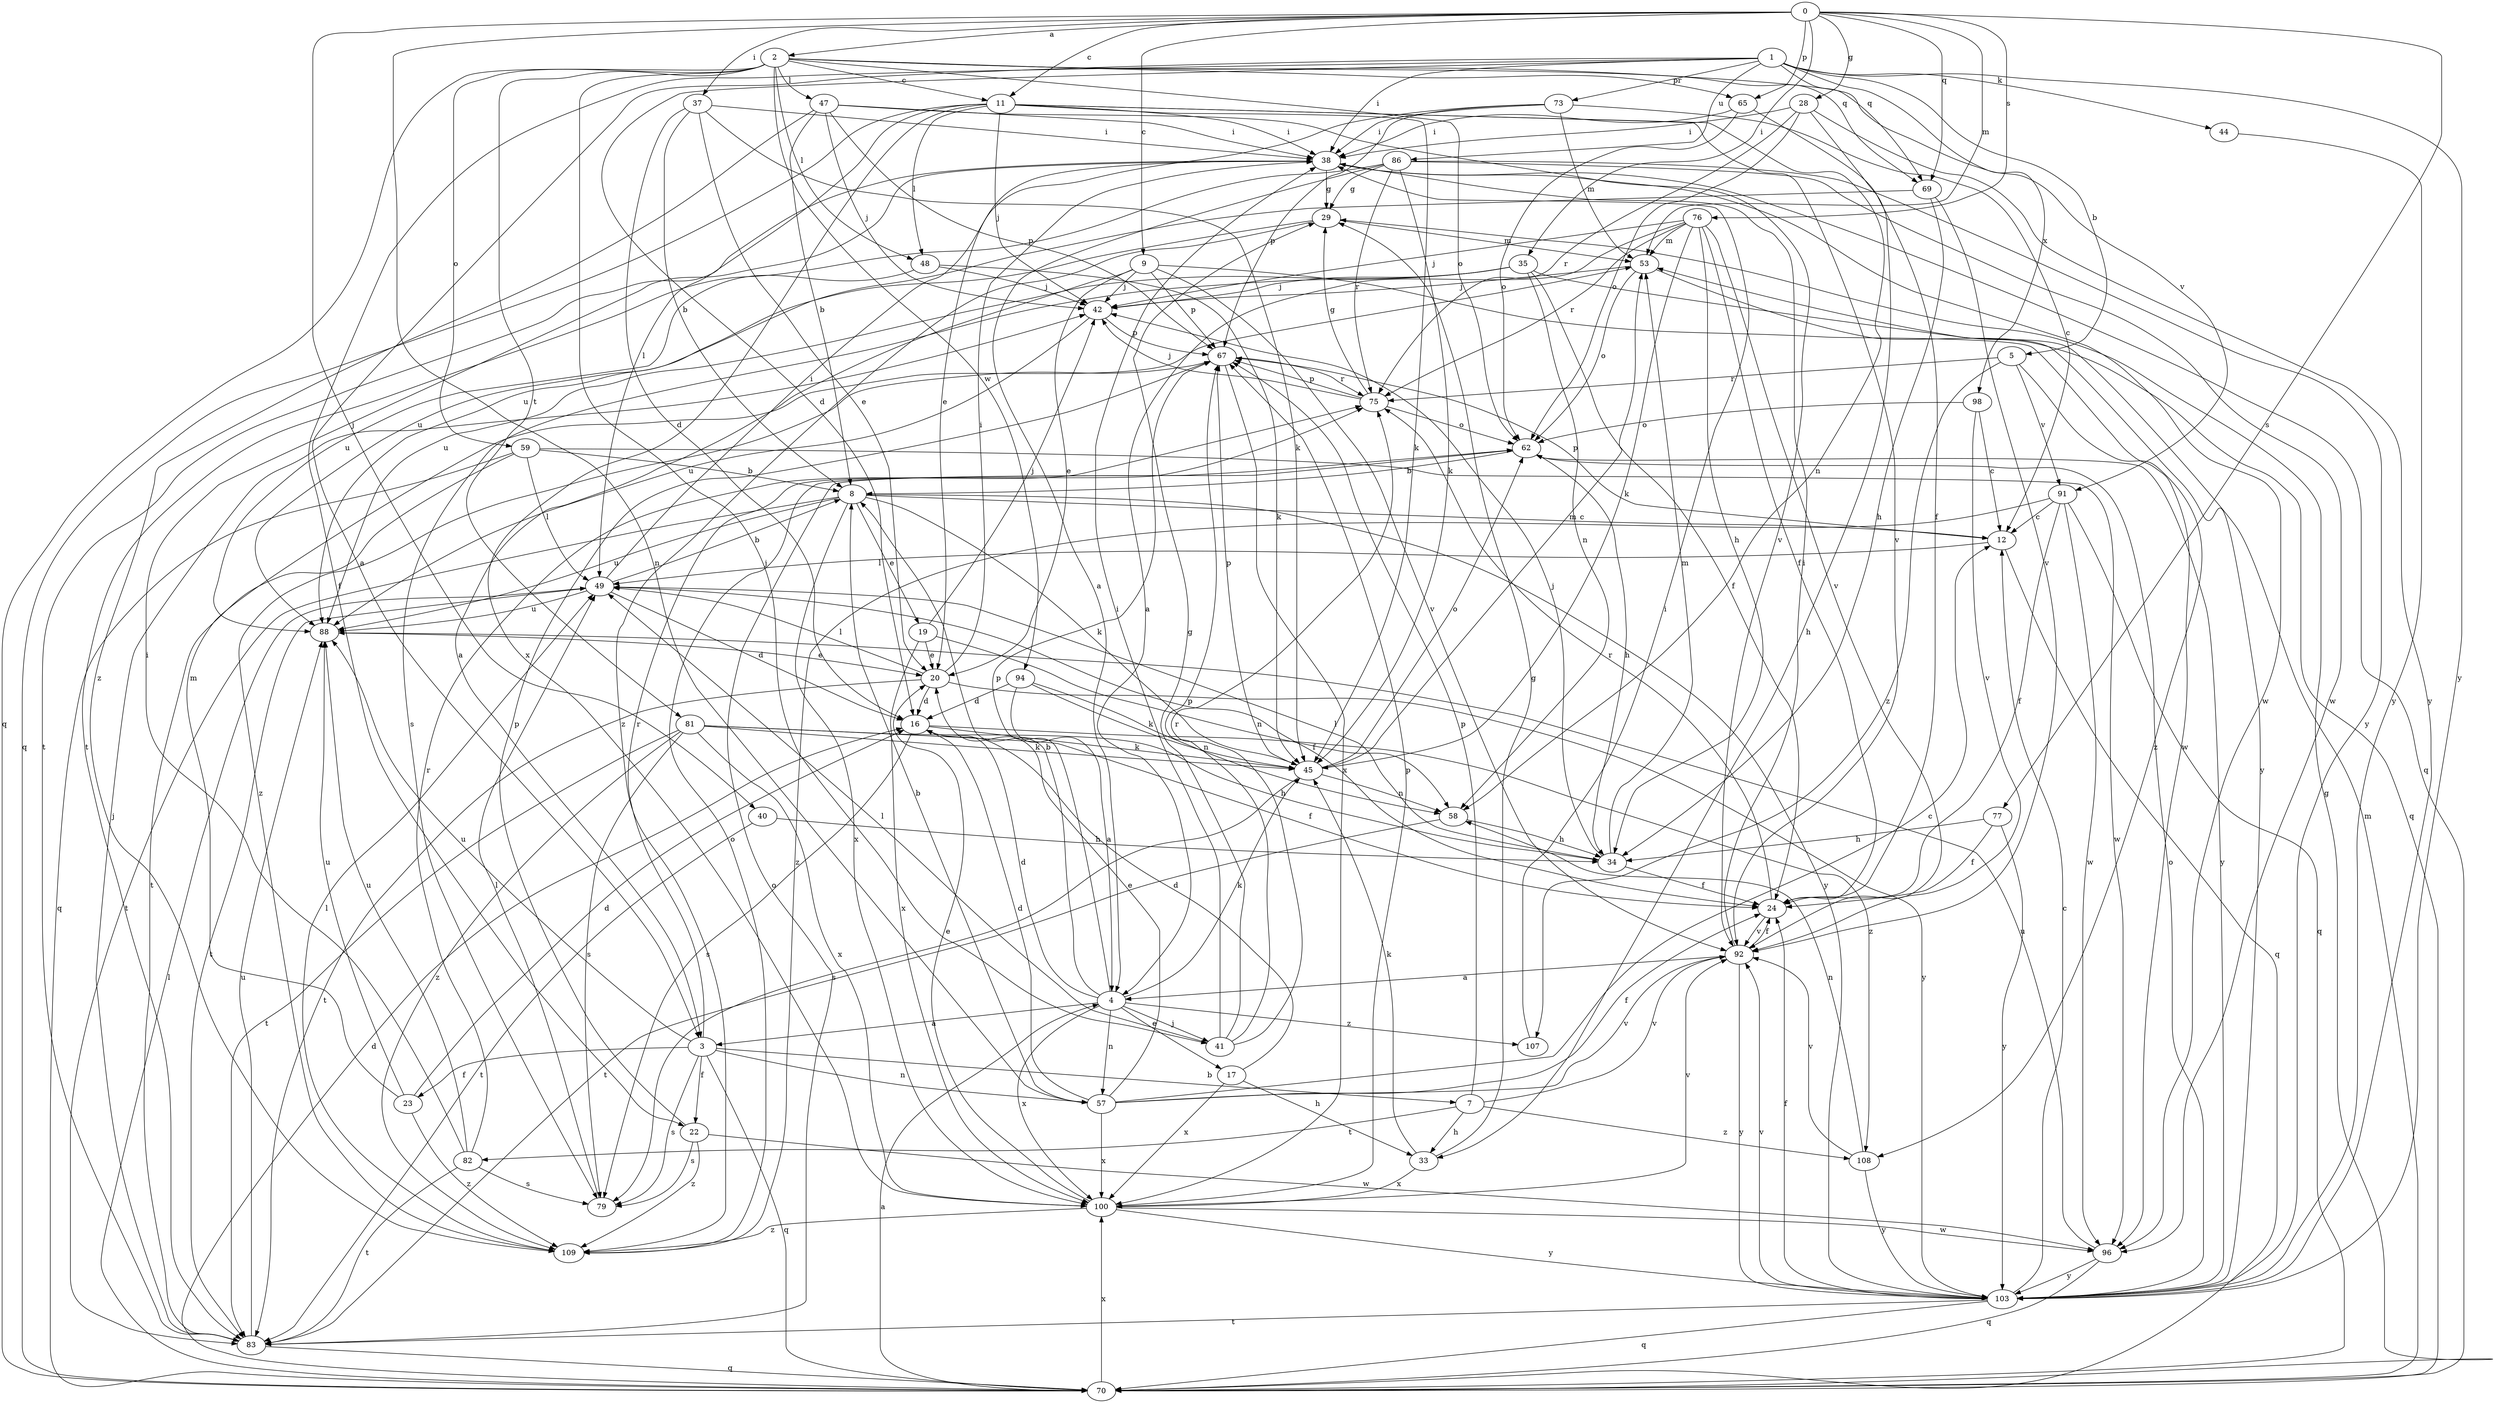 strict digraph  {
0;
1;
2;
3;
4;
5;
7;
8;
9;
11;
12;
16;
17;
19;
20;
22;
23;
24;
28;
29;
33;
34;
35;
37;
38;
40;
41;
42;
44;
45;
47;
48;
49;
53;
57;
58;
59;
62;
65;
67;
69;
70;
73;
75;
76;
77;
79;
81;
82;
83;
86;
88;
91;
92;
94;
96;
98;
100;
103;
107;
108;
109;
0 -> 2  [label=a];
0 -> 9  [label=c];
0 -> 11  [label=c];
0 -> 28  [label=g];
0 -> 35  [label=i];
0 -> 37  [label=i];
0 -> 40  [label=j];
0 -> 53  [label=m];
0 -> 57  [label=n];
0 -> 65  [label=p];
0 -> 69  [label=q];
0 -> 76  [label=s];
0 -> 77  [label=s];
1 -> 3  [label=a];
1 -> 5  [label=b];
1 -> 16  [label=d];
1 -> 22  [label=f];
1 -> 38  [label=i];
1 -> 44  [label=k];
1 -> 69  [label=q];
1 -> 73  [label=r];
1 -> 86  [label=u];
1 -> 98  [label=x];
1 -> 103  [label=y];
2 -> 11  [label=c];
2 -> 41  [label=j];
2 -> 47  [label=l];
2 -> 48  [label=l];
2 -> 59  [label=o];
2 -> 62  [label=o];
2 -> 65  [label=p];
2 -> 69  [label=q];
2 -> 70  [label=q];
2 -> 81  [label=t];
2 -> 91  [label=v];
2 -> 94  [label=w];
3 -> 7  [label=b];
3 -> 22  [label=f];
3 -> 23  [label=f];
3 -> 57  [label=n];
3 -> 70  [label=q];
3 -> 75  [label=r];
3 -> 79  [label=s];
3 -> 88  [label=u];
4 -> 3  [label=a];
4 -> 8  [label=b];
4 -> 16  [label=d];
4 -> 17  [label=e];
4 -> 41  [label=j];
4 -> 45  [label=k];
4 -> 57  [label=n];
4 -> 67  [label=p];
4 -> 100  [label=x];
4 -> 107  [label=z];
5 -> 75  [label=r];
5 -> 91  [label=v];
5 -> 107  [label=z];
5 -> 108  [label=z];
7 -> 33  [label=h];
7 -> 67  [label=p];
7 -> 82  [label=t];
7 -> 92  [label=v];
7 -> 108  [label=z];
8 -> 12  [label=c];
8 -> 19  [label=e];
8 -> 45  [label=k];
8 -> 83  [label=t];
8 -> 88  [label=u];
8 -> 100  [label=x];
8 -> 103  [label=y];
9 -> 3  [label=a];
9 -> 20  [label=e];
9 -> 42  [label=j];
9 -> 67  [label=p];
9 -> 92  [label=v];
9 -> 96  [label=w];
11 -> 38  [label=i];
11 -> 42  [label=j];
11 -> 45  [label=k];
11 -> 48  [label=l];
11 -> 49  [label=l];
11 -> 58  [label=n];
11 -> 70  [label=q];
11 -> 92  [label=v];
11 -> 100  [label=x];
12 -> 49  [label=l];
12 -> 67  [label=p];
12 -> 70  [label=q];
16 -> 45  [label=k];
16 -> 79  [label=s];
16 -> 108  [label=z];
17 -> 16  [label=d];
17 -> 33  [label=h];
17 -> 100  [label=x];
19 -> 20  [label=e];
19 -> 42  [label=j];
19 -> 58  [label=n];
19 -> 100  [label=x];
20 -> 16  [label=d];
20 -> 38  [label=i];
20 -> 49  [label=l];
20 -> 83  [label=t];
20 -> 103  [label=y];
22 -> 67  [label=p];
22 -> 79  [label=s];
22 -> 96  [label=w];
22 -> 109  [label=z];
23 -> 16  [label=d];
23 -> 53  [label=m];
23 -> 88  [label=u];
23 -> 109  [label=z];
24 -> 75  [label=r];
24 -> 92  [label=v];
28 -> 33  [label=h];
28 -> 38  [label=i];
28 -> 62  [label=o];
28 -> 75  [label=r];
28 -> 103  [label=y];
29 -> 53  [label=m];
29 -> 88  [label=u];
29 -> 109  [label=z];
33 -> 29  [label=g];
33 -> 45  [label=k];
33 -> 100  [label=x];
34 -> 24  [label=f];
34 -> 42  [label=j];
34 -> 49  [label=l];
34 -> 53  [label=m];
35 -> 24  [label=f];
35 -> 42  [label=j];
35 -> 58  [label=n];
35 -> 70  [label=q];
35 -> 79  [label=s];
35 -> 88  [label=u];
37 -> 8  [label=b];
37 -> 16  [label=d];
37 -> 20  [label=e];
37 -> 38  [label=i];
37 -> 45  [label=k];
38 -> 29  [label=g];
38 -> 70  [label=q];
38 -> 83  [label=t];
38 -> 96  [label=w];
40 -> 34  [label=h];
40 -> 83  [label=t];
41 -> 29  [label=g];
41 -> 38  [label=i];
41 -> 49  [label=l];
41 -> 67  [label=p];
41 -> 75  [label=r];
42 -> 67  [label=p];
42 -> 88  [label=u];
44 -> 103  [label=y];
45 -> 53  [label=m];
45 -> 58  [label=n];
45 -> 62  [label=o];
45 -> 67  [label=p];
45 -> 79  [label=s];
47 -> 8  [label=b];
47 -> 38  [label=i];
47 -> 42  [label=j];
47 -> 67  [label=p];
47 -> 92  [label=v];
47 -> 109  [label=z];
48 -> 42  [label=j];
48 -> 45  [label=k];
48 -> 88  [label=u];
49 -> 8  [label=b];
49 -> 16  [label=d];
49 -> 24  [label=f];
49 -> 38  [label=i];
49 -> 83  [label=t];
49 -> 88  [label=u];
53 -> 42  [label=j];
53 -> 62  [label=o];
53 -> 103  [label=y];
57 -> 8  [label=b];
57 -> 12  [label=c];
57 -> 16  [label=d];
57 -> 20  [label=e];
57 -> 24  [label=f];
57 -> 92  [label=v];
57 -> 100  [label=x];
58 -> 34  [label=h];
58 -> 83  [label=t];
59 -> 8  [label=b];
59 -> 49  [label=l];
59 -> 70  [label=q];
59 -> 83  [label=t];
59 -> 96  [label=w];
62 -> 8  [label=b];
62 -> 34  [label=h];
62 -> 103  [label=y];
65 -> 24  [label=f];
65 -> 38  [label=i];
65 -> 62  [label=o];
67 -> 75  [label=r];
67 -> 100  [label=x];
67 -> 109  [label=z];
69 -> 34  [label=h];
69 -> 88  [label=u];
69 -> 92  [label=v];
70 -> 4  [label=a];
70 -> 16  [label=d];
70 -> 29  [label=g];
70 -> 49  [label=l];
70 -> 53  [label=m];
70 -> 100  [label=x];
73 -> 12  [label=c];
73 -> 20  [label=e];
73 -> 38  [label=i];
73 -> 53  [label=m];
73 -> 67  [label=p];
75 -> 29  [label=g];
75 -> 42  [label=j];
75 -> 62  [label=o];
75 -> 67  [label=p];
76 -> 4  [label=a];
76 -> 24  [label=f];
76 -> 34  [label=h];
76 -> 42  [label=j];
76 -> 45  [label=k];
76 -> 53  [label=m];
76 -> 75  [label=r];
76 -> 92  [label=v];
77 -> 24  [label=f];
77 -> 34  [label=h];
77 -> 103  [label=y];
79 -> 49  [label=l];
81 -> 24  [label=f];
81 -> 34  [label=h];
81 -> 45  [label=k];
81 -> 79  [label=s];
81 -> 83  [label=t];
81 -> 100  [label=x];
81 -> 109  [label=z];
82 -> 38  [label=i];
82 -> 75  [label=r];
82 -> 79  [label=s];
82 -> 83  [label=t];
82 -> 88  [label=u];
83 -> 42  [label=j];
83 -> 62  [label=o];
83 -> 70  [label=q];
83 -> 88  [label=u];
86 -> 4  [label=a];
86 -> 29  [label=g];
86 -> 45  [label=k];
86 -> 75  [label=r];
86 -> 83  [label=t];
86 -> 96  [label=w];
86 -> 103  [label=y];
88 -> 20  [label=e];
91 -> 12  [label=c];
91 -> 24  [label=f];
91 -> 70  [label=q];
91 -> 96  [label=w];
91 -> 109  [label=z];
92 -> 4  [label=a];
92 -> 24  [label=f];
92 -> 38  [label=i];
92 -> 103  [label=y];
94 -> 4  [label=a];
94 -> 16  [label=d];
94 -> 45  [label=k];
94 -> 58  [label=n];
96 -> 70  [label=q];
96 -> 88  [label=u];
96 -> 103  [label=y];
98 -> 12  [label=c];
98 -> 62  [label=o];
98 -> 92  [label=v];
100 -> 20  [label=e];
100 -> 67  [label=p];
100 -> 92  [label=v];
100 -> 96  [label=w];
100 -> 103  [label=y];
100 -> 109  [label=z];
103 -> 12  [label=c];
103 -> 24  [label=f];
103 -> 62  [label=o];
103 -> 70  [label=q];
103 -> 83  [label=t];
103 -> 92  [label=v];
107 -> 38  [label=i];
108 -> 58  [label=n];
108 -> 92  [label=v];
108 -> 103  [label=y];
109 -> 49  [label=l];
109 -> 62  [label=o];
}

